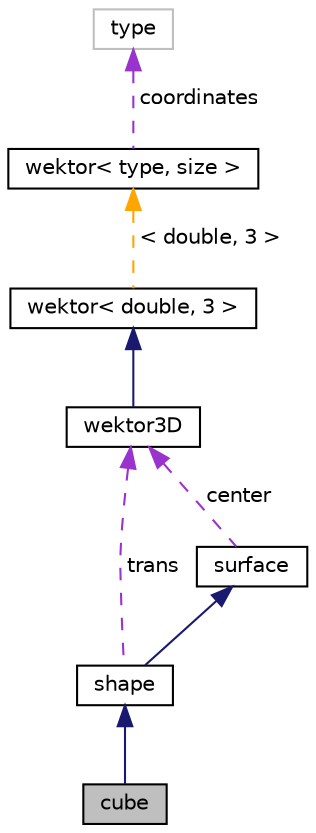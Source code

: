digraph "cube"
{
  edge [fontname="Helvetica",fontsize="10",labelfontname="Helvetica",labelfontsize="10"];
  node [fontname="Helvetica",fontsize="10",shape=record];
  Node3 [label="cube",height=0.2,width=0.4,color="black", fillcolor="grey75", style="filled", fontcolor="black"];
  Node4 -> Node3 [dir="back",color="midnightblue",fontsize="10",style="solid",fontname="Helvetica"];
  Node4 [label="shape",height=0.2,width=0.4,color="black", fillcolor="white", style="filled",URL="$classshape.html",tooltip="Modeluje pojęcie kształtu. "];
  Node5 -> Node4 [dir="back",color="midnightblue",fontsize="10",style="solid",fontname="Helvetica"];
  Node5 [label="surface",height=0.2,width=0.4,color="black", fillcolor="white", style="filled",URL="$classsurface.html",tooltip="Modeluje pojęcie powierzchni. "];
  Node6 -> Node5 [dir="back",color="darkorchid3",fontsize="10",style="dashed",label=" center" ,fontname="Helvetica"];
  Node6 [label="wektor3D",height=0.2,width=0.4,color="black", fillcolor="white", style="filled",URL="$classwektor3_d.html",tooltip="Modeluje pojęcie wektorów w 3 wymiarach. "];
  Node7 -> Node6 [dir="back",color="midnightblue",fontsize="10",style="solid",fontname="Helvetica"];
  Node7 [label="wektor\< double, 3 \>",height=0.2,width=0.4,color="black", fillcolor="white", style="filled",URL="$classwektor.html"];
  Node8 -> Node7 [dir="back",color="orange",fontsize="10",style="dashed",label=" \< double, 3 \>" ,fontname="Helvetica"];
  Node8 [label="wektor\< type, size \>",height=0.2,width=0.4,color="black", fillcolor="white", style="filled",URL="$classwektor.html",tooltip="Modeluje pojęcie wektora. "];
  Node9 -> Node8 [dir="back",color="darkorchid3",fontsize="10",style="dashed",label=" coordinates" ,fontname="Helvetica"];
  Node9 [label="type",height=0.2,width=0.4,color="grey75", fillcolor="white", style="filled"];
  Node6 -> Node4 [dir="back",color="darkorchid3",fontsize="10",style="dashed",label=" trans" ,fontname="Helvetica"];
}
